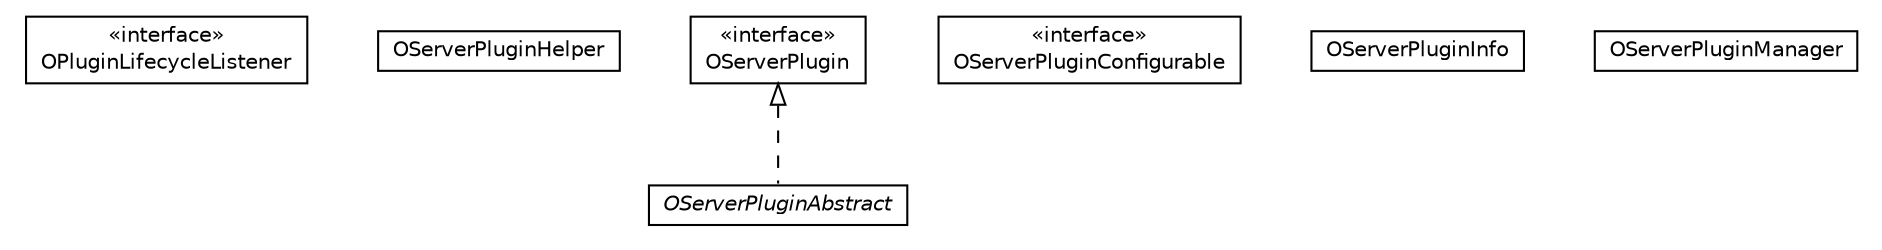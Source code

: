 #!/usr/local/bin/dot
#
# Class diagram 
# Generated by UMLGraph version R5_6-24-gf6e263 (http://www.umlgraph.org/)
#

digraph G {
	edge [fontname="Helvetica",fontsize=10,labelfontname="Helvetica",labelfontsize=10];
	node [fontname="Helvetica",fontsize=10,shape=plaintext];
	nodesep=0.25;
	ranksep=0.5;
	// com.orientechnologies.orient.server.plugin.OPluginLifecycleListener
	c324651 [label=<<table title="com.orientechnologies.orient.server.plugin.OPluginLifecycleListener" border="0" cellborder="1" cellspacing="0" cellpadding="2" port="p" href="./OPluginLifecycleListener.html">
		<tr><td><table border="0" cellspacing="0" cellpadding="1">
<tr><td align="center" balign="center"> &#171;interface&#187; </td></tr>
<tr><td align="center" balign="center"> OPluginLifecycleListener </td></tr>
		</table></td></tr>
		</table>>, URL="./OPluginLifecycleListener.html", fontname="Helvetica", fontcolor="black", fontsize=10.0];
	// com.orientechnologies.orient.server.plugin.OServerPluginHelper
	c324652 [label=<<table title="com.orientechnologies.orient.server.plugin.OServerPluginHelper" border="0" cellborder="1" cellspacing="0" cellpadding="2" port="p" href="./OServerPluginHelper.html">
		<tr><td><table border="0" cellspacing="0" cellpadding="1">
<tr><td align="center" balign="center"> OServerPluginHelper </td></tr>
		</table></td></tr>
		</table>>, URL="./OServerPluginHelper.html", fontname="Helvetica", fontcolor="black", fontsize=10.0];
	// com.orientechnologies.orient.server.plugin.OServerPluginAbstract
	c324653 [label=<<table title="com.orientechnologies.orient.server.plugin.OServerPluginAbstract" border="0" cellborder="1" cellspacing="0" cellpadding="2" port="p" href="./OServerPluginAbstract.html">
		<tr><td><table border="0" cellspacing="0" cellpadding="1">
<tr><td align="center" balign="center"><font face="Helvetica-Oblique"> OServerPluginAbstract </font></td></tr>
		</table></td></tr>
		</table>>, URL="./OServerPluginAbstract.html", fontname="Helvetica", fontcolor="black", fontsize=10.0];
	// com.orientechnologies.orient.server.plugin.OServerPlugin
	c324654 [label=<<table title="com.orientechnologies.orient.server.plugin.OServerPlugin" border="0" cellborder="1" cellspacing="0" cellpadding="2" port="p" href="./OServerPlugin.html">
		<tr><td><table border="0" cellspacing="0" cellpadding="1">
<tr><td align="center" balign="center"> &#171;interface&#187; </td></tr>
<tr><td align="center" balign="center"> OServerPlugin </td></tr>
		</table></td></tr>
		</table>>, URL="./OServerPlugin.html", fontname="Helvetica", fontcolor="black", fontsize=10.0];
	// com.orientechnologies.orient.server.plugin.OServerPluginConfigurable
	c324655 [label=<<table title="com.orientechnologies.orient.server.plugin.OServerPluginConfigurable" border="0" cellborder="1" cellspacing="0" cellpadding="2" port="p" href="./OServerPluginConfigurable.html">
		<tr><td><table border="0" cellspacing="0" cellpadding="1">
<tr><td align="center" balign="center"> &#171;interface&#187; </td></tr>
<tr><td align="center" balign="center"> OServerPluginConfigurable </td></tr>
		</table></td></tr>
		</table>>, URL="./OServerPluginConfigurable.html", fontname="Helvetica", fontcolor="black", fontsize=10.0];
	// com.orientechnologies.orient.server.plugin.OServerPluginInfo
	c324656 [label=<<table title="com.orientechnologies.orient.server.plugin.OServerPluginInfo" border="0" cellborder="1" cellspacing="0" cellpadding="2" port="p" href="./OServerPluginInfo.html">
		<tr><td><table border="0" cellspacing="0" cellpadding="1">
<tr><td align="center" balign="center"> OServerPluginInfo </td></tr>
		</table></td></tr>
		</table>>, URL="./OServerPluginInfo.html", fontname="Helvetica", fontcolor="black", fontsize=10.0];
	// com.orientechnologies.orient.server.plugin.OServerPluginManager
	c324657 [label=<<table title="com.orientechnologies.orient.server.plugin.OServerPluginManager" border="0" cellborder="1" cellspacing="0" cellpadding="2" port="p" href="./OServerPluginManager.html">
		<tr><td><table border="0" cellspacing="0" cellpadding="1">
<tr><td align="center" balign="center"> OServerPluginManager </td></tr>
		</table></td></tr>
		</table>>, URL="./OServerPluginManager.html", fontname="Helvetica", fontcolor="black", fontsize=10.0];
	//com.orientechnologies.orient.server.plugin.OServerPluginAbstract implements com.orientechnologies.orient.server.plugin.OServerPlugin
	c324654:p -> c324653:p [dir=back,arrowtail=empty,style=dashed];
}

